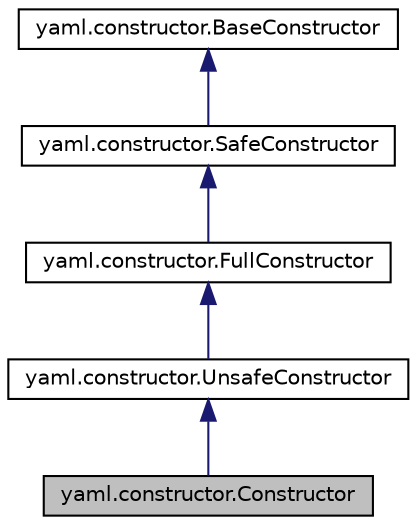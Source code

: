 digraph "yaml.constructor.Constructor"
{
 // LATEX_PDF_SIZE
  edge [fontname="Helvetica",fontsize="10",labelfontname="Helvetica",labelfontsize="10"];
  node [fontname="Helvetica",fontsize="10",shape=record];
  Node1 [label="yaml.constructor.Constructor",height=0.2,width=0.4,color="black", fillcolor="grey75", style="filled", fontcolor="black",tooltip=" "];
  Node2 -> Node1 [dir="back",color="midnightblue",fontsize="10",style="solid",fontname="Helvetica"];
  Node2 [label="yaml.constructor.UnsafeConstructor",height=0.2,width=0.4,color="black", fillcolor="white", style="filled",URL="$classyaml_1_1constructor_1_1UnsafeConstructor.html",tooltip=" "];
  Node3 -> Node2 [dir="back",color="midnightblue",fontsize="10",style="solid",fontname="Helvetica"];
  Node3 [label="yaml.constructor.FullConstructor",height=0.2,width=0.4,color="black", fillcolor="white", style="filled",URL="$classyaml_1_1constructor_1_1FullConstructor.html",tooltip=" "];
  Node4 -> Node3 [dir="back",color="midnightblue",fontsize="10",style="solid",fontname="Helvetica"];
  Node4 [label="yaml.constructor.SafeConstructor",height=0.2,width=0.4,color="black", fillcolor="white", style="filled",URL="$classyaml_1_1constructor_1_1SafeConstructor.html",tooltip=" "];
  Node5 -> Node4 [dir="back",color="midnightblue",fontsize="10",style="solid",fontname="Helvetica"];
  Node5 [label="yaml.constructor.BaseConstructor",height=0.2,width=0.4,color="black", fillcolor="white", style="filled",URL="$classyaml_1_1constructor_1_1BaseConstructor.html",tooltip=" "];
}
